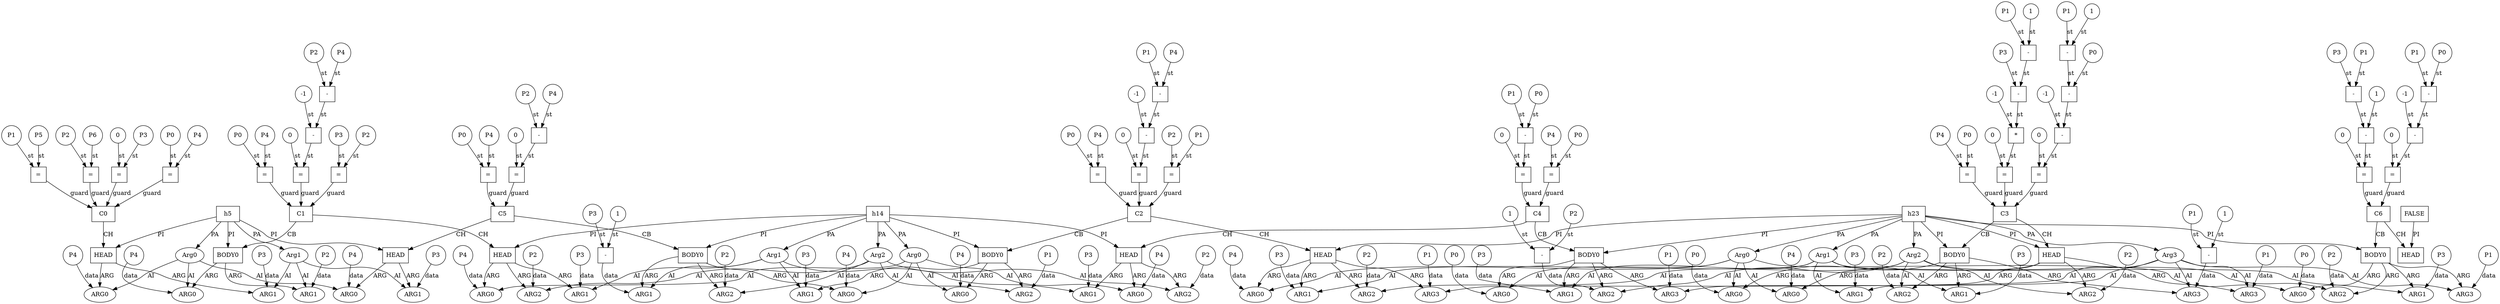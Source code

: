 // Horn Graph
digraph {
	"predicate_0" [label="h5"  nodeName="predicate_0" class=predicateName GNNNodeID=0 shape="box"]
	"predicateArgument_0" [label="Arg0"  nodeName="predicateArgument_0" class=predicateArgument GNNNodeID=1 shape="ellipse"]
		"predicate_0" -> "predicateArgument_0" [ label="PA"]
	"predicateArgument_1" [label="Arg1"  nodeName="predicateArgument_1" class=predicateArgument GNNNodeID=2 shape="ellipse"]
		"predicate_0" -> "predicateArgument_1" [ label="PA"]
	"predicate_1" [label="h14"  nodeName="predicate_1" class=predicateName GNNNodeID=3 shape="box"]
	"predicateArgument_2" [label="Arg0"  nodeName="predicateArgument_2" class=predicateArgument GNNNodeID=4 shape="ellipse"]
		"predicate_1" -> "predicateArgument_2" [ label="PA"]
	"predicateArgument_3" [label="Arg1"  nodeName="predicateArgument_3" class=predicateArgument GNNNodeID=5 shape="ellipse"]
		"predicate_1" -> "predicateArgument_3" [ label="PA"]
	"predicateArgument_4" [label="Arg2"  nodeName="predicateArgument_4" class=predicateArgument GNNNodeID=6 shape="ellipse"]
		"predicate_1" -> "predicateArgument_4" [ label="PA"]
	"predicate_2" [label="h23"  nodeName="predicate_2" class=predicateName GNNNodeID=7 shape="box"]
	"predicateArgument_5" [label="Arg0"  nodeName="predicateArgument_5" class=predicateArgument GNNNodeID=8 shape="ellipse"]
		"predicate_2" -> "predicateArgument_5" [ label="PA"]
	"predicateArgument_6" [label="Arg1"  nodeName="predicateArgument_6" class=predicateArgument GNNNodeID=9 shape="ellipse"]
		"predicate_2" -> "predicateArgument_6" [ label="PA"]
	"predicateArgument_7" [label="Arg2"  nodeName="predicateArgument_7" class=predicateArgument GNNNodeID=10 shape="ellipse"]
		"predicate_2" -> "predicateArgument_7" [ label="PA"]
	"predicateArgument_8" [label="Arg3"  nodeName="predicateArgument_8" class=predicateArgument GNNNodeID=11 shape="ellipse"]
		"predicate_2" -> "predicateArgument_8" [ label="PA"]
	"predicate_3" [label="FALSE"  nodeName="predicate_3" class=predicateName GNNNodeID=12 shape="box"]
	"clause_0" [label="C0"  nodeName="clause_0" class=clause GNNNodeID=13 shape="box"]
	"=_14" [label="="  nodeName="=_14" class=operator GNNNodeID=14 shape="square"]
		"=_14" -> "clause_0" [ label="guard"]
	"0_15" [label="0"  nodeName="0_15" class=constant GNNNodeID=15 shape="circle"]
		"0_15" -> "=_14" [ label="st"]
	"P3_16" [label="P3"  nodeName="P3_16" class=symbolicConstant GNNNodeID=16 shape="circle"]
		"P3_16" -> "=_14" [ label="st"]
	"=_17" [label="="  nodeName="=_17" class=operator GNNNodeID=17 shape="square"]
		"=_17" -> "clause_0" [ label="guard"]
	"P0_18" [label="P0"  nodeName="P0_18" class=symbolicConstant GNNNodeID=18 shape="circle"]
		"P0_18" -> "=_17" [ label="st"]
	"P4_19" [label="P4"  nodeName="P4_19" class=symbolicConstant GNNNodeID=19 shape="circle"]
		"P4_19" -> "=_17" [ label="st"]
	"=_20" [label="="  nodeName="=_20" class=operator GNNNodeID=20 shape="square"]
		"=_20" -> "clause_0" [ label="guard"]
	"P1_21" [label="P1"  nodeName="P1_21" class=symbolicConstant GNNNodeID=21 shape="circle"]
		"P1_21" -> "=_20" [ label="st"]
	"P5_22" [label="P5"  nodeName="P5_22" class=symbolicConstant GNNNodeID=22 shape="circle"]
		"P5_22" -> "=_20" [ label="st"]
	"=_23" [label="="  nodeName="=_23" class=operator GNNNodeID=23 shape="square"]
		"=_23" -> "clause_0" [ label="guard"]
	"P2_24" [label="P2"  nodeName="P2_24" class=symbolicConstant GNNNodeID=24 shape="circle"]
		"P2_24" -> "=_23" [ label="st"]
	"P6_25" [label="P6"  nodeName="P6_25" class=symbolicConstant GNNNodeID=25 shape="circle"]
		"P6_25" -> "=_23" [ label="st"]
	"clauseHead_0" [label="HEAD"  nodeName="clauseHead_0" class=clauseHead GNNNodeID=26 shape="box"]
		"clause_0" -> "clauseHead_0" [ label="CH"]
		"predicate_0" -> "clauseHead_0" [ label="PI"]
	"clauseArgument_0" [label="ARG0"  nodeName="clauseArgument_0" class=clauseArg GNNNodeID=27 shape="ellipse"]
		"clauseHead_0" -> "clauseArgument_0" [ label="ARG"]
		"predicateArgument_0" -> "clauseArgument_0" [ label="AI"]
	"P4_28" [label="P4"  nodeName="P4_28" class=symbolicConstant GNNNodeID=28 shape="circle"]
		"P4_28" -> "clauseArgument_0" [ label="data"]
	"clauseArgument_1" [label="ARG1"  nodeName="clauseArgument_1" class=clauseArg GNNNodeID=29 shape="ellipse"]
		"clauseHead_0" -> "clauseArgument_1" [ label="ARG"]
		"predicateArgument_1" -> "clauseArgument_1" [ label="AI"]
	"P3_30" [label="P3"  nodeName="P3_30" class=symbolicConstant GNNNodeID=30 shape="circle"]
		"P3_30" -> "clauseArgument_1" [ label="data"]
	"clause_1" [label="C1"  nodeName="clause_1" class=clause GNNNodeID=31 shape="box"]
	">=_32" [label="="  nodeName=">=_32" class=operator GNNNodeID=32 shape="square"]
		">=_32" -> "clause_1" [ label="guard"]
	"0_33" [label="0"  nodeName="0_33" class=constant GNNNodeID=33 shape="circle"]
		"0_33" -> ">=_32" [ label="st"]
	"-_34" [label="-"  nodeName="-_34" class=operator GNNNodeID=34 shape="square"]
		"-_34" -> ">=_32" [ label="st"]
	"-1_35" [label="-1"  nodeName="-1_35" class=constant GNNNodeID=35 shape="circle"]
		"-1_35" -> "-_34" [ label="st"]
	"-_36" [label="-"  nodeName="-_36" class=operator GNNNodeID=36 shape="square"]
		"-_36" -> "-_34" [ label="st"]
	"P2_37" [label="P2"  nodeName="P2_37" class=symbolicConstant GNNNodeID=37 shape="circle"]
		"P2_37" -> "-_36" [ label="st"]
	"P4_38" [label="P4"  nodeName="P4_38" class=symbolicConstant GNNNodeID=38 shape="circle"]
		"P4_38" -> "-_36" [ label="st"]
	"=_39" [label="="  nodeName="=_39" class=operator GNNNodeID=39 shape="square"]
		"=_39" -> "clause_1" [ label="guard"]
	"P3_40" [label="P3"  nodeName="P3_40" class=symbolicConstant GNNNodeID=40 shape="circle"]
		"P3_40" -> "=_39" [ label="st"]
	"P2_41" [label="P2"  nodeName="P2_41" class=symbolicConstant GNNNodeID=41 shape="circle"]
		"P2_41" -> "=_39" [ label="st"]
	"=_42" [label="="  nodeName="=_42" class=operator GNNNodeID=42 shape="square"]
		"=_42" -> "clause_1" [ label="guard"]
	"P0_43" [label="P0"  nodeName="P0_43" class=symbolicConstant GNNNodeID=43 shape="circle"]
		"P0_43" -> "=_42" [ label="st"]
	"P4_44" [label="P4"  nodeName="P4_44" class=symbolicConstant GNNNodeID=44 shape="circle"]
		"P4_44" -> "=_42" [ label="st"]
	"clauseHead_1" [label="HEAD"  nodeName="clauseHead_1" class=clauseHead GNNNodeID=45 shape="box"]
		"clause_1" -> "clauseHead_1" [ label="CH"]
		"predicate_1" -> "clauseHead_1" [ label="PI"]
	"clauseArgument_2" [label="ARG0"  nodeName="clauseArgument_2" class=clauseArg GNNNodeID=46 shape="ellipse"]
		"clauseHead_1" -> "clauseArgument_2" [ label="ARG"]
		"predicateArgument_2" -> "clauseArgument_2" [ label="AI"]
	"P4_47" [label="P4"  nodeName="P4_47" class=symbolicConstant GNNNodeID=47 shape="circle"]
		"P4_47" -> "clauseArgument_2" [ label="data"]
	"clauseArgument_3" [label="ARG1"  nodeName="clauseArgument_3" class=clauseArg GNNNodeID=48 shape="ellipse"]
		"clauseHead_1" -> "clauseArgument_3" [ label="ARG"]
		"predicateArgument_3" -> "clauseArgument_3" [ label="AI"]
	"P3_49" [label="P3"  nodeName="P3_49" class=symbolicConstant GNNNodeID=49 shape="circle"]
		"P3_49" -> "clauseArgument_3" [ label="data"]
	"clauseArgument_4" [label="ARG2"  nodeName="clauseArgument_4" class=clauseArg GNNNodeID=50 shape="ellipse"]
		"clauseHead_1" -> "clauseArgument_4" [ label="ARG"]
		"predicateArgument_4" -> "clauseArgument_4" [ label="AI"]
	"P2_51" [label="P2"  nodeName="P2_51" class=symbolicConstant GNNNodeID=51 shape="circle"]
		"P2_51" -> "clauseArgument_4" [ label="data"]
	"clauseBody_0" [label="BODY0"  nodeName="clauseBody_0" class=clauseBody GNNNodeID=52 shape="box"]
		"clause_1" -> "clauseBody_0" [ label="CB"]
		"predicate_0" -> "clauseBody_0" [ label="PI"]
	"clauseArgument_5" [label="ARG0"  nodeName="clauseArgument_5" class=clauseArg GNNNodeID=53 shape="ellipse"]
		"clauseBody_0" -> "clauseArgument_5" [ label="ARG"]
		"predicateArgument_0" -> "clauseArgument_5" [ label="AI"]
	"P4_54" [label="P4"  nodeName="P4_54" class=symbolicConstant GNNNodeID=54 shape="circle"]
		"P4_54" -> "clauseArgument_5" [ label="data"]
	"clauseArgument_6" [label="ARG1"  nodeName="clauseArgument_6" class=clauseArg GNNNodeID=55 shape="ellipse"]
		"clauseBody_0" -> "clauseArgument_6" [ label="ARG"]
		"predicateArgument_1" -> "clauseArgument_6" [ label="AI"]
	"P2_56" [label="P2"  nodeName="P2_56" class=symbolicConstant GNNNodeID=56 shape="circle"]
		"P2_56" -> "clauseArgument_6" [ label="data"]
	"clause_2" [label="C2"  nodeName="clause_2" class=clause GNNNodeID=57 shape="box"]
	">=_58" [label="="  nodeName=">=_58" class=operator GNNNodeID=58 shape="square"]
		">=_58" -> "clause_2" [ label="guard"]
	"0_59" [label="0"  nodeName="0_59" class=constant GNNNodeID=59 shape="circle"]
		"0_59" -> ">=_58" [ label="st"]
	"-_60" [label="-"  nodeName="-_60" class=operator GNNNodeID=60 shape="square"]
		"-_60" -> ">=_58" [ label="st"]
	"-1_61" [label="-1"  nodeName="-1_61" class=constant GNNNodeID=61 shape="circle"]
		"-1_61" -> "-_60" [ label="st"]
	"-_62" [label="-"  nodeName="-_62" class=operator GNNNodeID=62 shape="square"]
		"-_62" -> "-_60" [ label="st"]
	"P1_63" [label="P1"  nodeName="P1_63" class=symbolicConstant GNNNodeID=63 shape="circle"]
		"P1_63" -> "-_62" [ label="st"]
	"P4_64" [label="P4"  nodeName="P4_64" class=symbolicConstant GNNNodeID=64 shape="circle"]
		"P4_64" -> "-_62" [ label="st"]
	"=_65" [label="="  nodeName="=_65" class=operator GNNNodeID=65 shape="square"]
		"=_65" -> "clause_2" [ label="guard"]
	"P2_66" [label="P2"  nodeName="P2_66" class=symbolicConstant GNNNodeID=66 shape="circle"]
		"P2_66" -> "=_65" [ label="st"]
	"P1_67" [label="P1"  nodeName="P1_67" class=symbolicConstant GNNNodeID=67 shape="circle"]
		"P1_67" -> "=_65" [ label="st"]
	"=_68" [label="="  nodeName="=_68" class=operator GNNNodeID=68 shape="square"]
		"=_68" -> "clause_2" [ label="guard"]
	"P0_69" [label="P0"  nodeName="P0_69" class=symbolicConstant GNNNodeID=69 shape="circle"]
		"P0_69" -> "=_68" [ label="st"]
	"P4_70" [label="P4"  nodeName="P4_70" class=symbolicConstant GNNNodeID=70 shape="circle"]
		"P4_70" -> "=_68" [ label="st"]
	"clauseHead_2" [label="HEAD"  nodeName="clauseHead_2" class=clauseHead GNNNodeID=71 shape="box"]
		"clause_2" -> "clauseHead_2" [ label="CH"]
		"predicate_2" -> "clauseHead_2" [ label="PI"]
	"clauseArgument_7" [label="ARG0"  nodeName="clauseArgument_7" class=clauseArg GNNNodeID=72 shape="ellipse"]
		"clauseHead_2" -> "clauseArgument_7" [ label="ARG"]
		"predicateArgument_5" -> "clauseArgument_7" [ label="AI"]
	"P4_73" [label="P4"  nodeName="P4_73" class=symbolicConstant GNNNodeID=73 shape="circle"]
		"P4_73" -> "clauseArgument_7" [ label="data"]
	"clauseArgument_8" [label="ARG1"  nodeName="clauseArgument_8" class=clauseArg GNNNodeID=74 shape="ellipse"]
		"clauseHead_2" -> "clauseArgument_8" [ label="ARG"]
		"predicateArgument_6" -> "clauseArgument_8" [ label="AI"]
	"P3_75" [label="P3"  nodeName="P3_75" class=symbolicConstant GNNNodeID=75 shape="circle"]
		"P3_75" -> "clauseArgument_8" [ label="data"]
	"clauseArgument_9" [label="ARG2"  nodeName="clauseArgument_9" class=clauseArg GNNNodeID=76 shape="ellipse"]
		"clauseHead_2" -> "clauseArgument_9" [ label="ARG"]
		"predicateArgument_7" -> "clauseArgument_9" [ label="AI"]
	"P2_77" [label="P2"  nodeName="P2_77" class=symbolicConstant GNNNodeID=77 shape="circle"]
		"P2_77" -> "clauseArgument_9" [ label="data"]
	"clauseArgument_10" [label="ARG3"  nodeName="clauseArgument_10" class=clauseArg GNNNodeID=78 shape="ellipse"]
		"clauseHead_2" -> "clauseArgument_10" [ label="ARG"]
		"predicateArgument_8" -> "clauseArgument_10" [ label="AI"]
	"P1_79" [label="P1"  nodeName="P1_79" class=symbolicConstant GNNNodeID=79 shape="circle"]
		"P1_79" -> "clauseArgument_10" [ label="data"]
	"clauseBody_1" [label="BODY0"  nodeName="clauseBody_1" class=clauseBody GNNNodeID=80 shape="box"]
		"clause_2" -> "clauseBody_1" [ label="CB"]
		"predicate_1" -> "clauseBody_1" [ label="PI"]
	"clauseArgument_11" [label="ARG0"  nodeName="clauseArgument_11" class=clauseArg GNNNodeID=81 shape="ellipse"]
		"clauseBody_1" -> "clauseArgument_11" [ label="ARG"]
		"predicateArgument_2" -> "clauseArgument_11" [ label="AI"]
	"P4_82" [label="P4"  nodeName="P4_82" class=symbolicConstant GNNNodeID=82 shape="circle"]
		"P4_82" -> "clauseArgument_11" [ label="data"]
	"clauseArgument_12" [label="ARG1"  nodeName="clauseArgument_12" class=clauseArg GNNNodeID=83 shape="ellipse"]
		"clauseBody_1" -> "clauseArgument_12" [ label="ARG"]
		"predicateArgument_3" -> "clauseArgument_12" [ label="AI"]
	"P3_84" [label="P3"  nodeName="P3_84" class=symbolicConstant GNNNodeID=84 shape="circle"]
		"P3_84" -> "clauseArgument_12" [ label="data"]
	"clauseArgument_13" [label="ARG2"  nodeName="clauseArgument_13" class=clauseArg GNNNodeID=85 shape="ellipse"]
		"clauseBody_1" -> "clauseArgument_13" [ label="ARG"]
		"predicateArgument_4" -> "clauseArgument_13" [ label="AI"]
	"P1_86" [label="P1"  nodeName="P1_86" class=symbolicConstant GNNNodeID=86 shape="circle"]
		"P1_86" -> "clauseArgument_13" [ label="data"]
	"clause_3" [label="C3"  nodeName="clause_3" class=clause GNNNodeID=87 shape="box"]
	">=_88" [label="="  nodeName=">=_88" class=operator GNNNodeID=88 shape="square"]
		">=_88" -> "clause_3" [ label="guard"]
	"0_89" [label="0"  nodeName="0_89" class=constant GNNNodeID=89 shape="circle"]
		"0_89" -> ">=_88" [ label="st"]
	"*_90" [label="*"  nodeName="*_90" class=operator GNNNodeID=90 shape="square"]
		"*_90" -> ">=_88" [ label="st"]
	"-1_91" [label="-1"  nodeName="-1_91" class=constant GNNNodeID=91 shape="circle"]
		"-1_91" -> "*_90" [ label="st"]
	"-_92" [label="-"  nodeName="-_92" class=operator GNNNodeID=92 shape="square"]
		"-_92" -> "*_90" [ label="st"]
	"P3_93" [label="P3"  nodeName="P3_93" class=symbolicConstant GNNNodeID=93 shape="circle"]
		"P3_93" -> "-_92" [ label="st"]
	"-_94" [label="-"  nodeName="-_94" class=operator GNNNodeID=94 shape="square"]
		"-_94" -> "-_92" [ label="st"]
	"P1_95" [label="P1"  nodeName="P1_95" class=symbolicConstant GNNNodeID=95 shape="circle"]
		"P1_95" -> "-_94" [ label="st"]
	"1_96" [label="1"  nodeName="1_96" class=constant GNNNodeID=96 shape="circle"]
		"1_96" -> "-_94" [ label="st"]
	">=_97" [label="="  nodeName=">=_97" class=operator GNNNodeID=97 shape="square"]
		">=_97" -> "clause_3" [ label="guard"]
	"0_98" [label="0"  nodeName="0_98" class=constant GNNNodeID=98 shape="circle"]
		"0_98" -> ">=_97" [ label="st"]
	"-_99" [label="-"  nodeName="-_99" class=operator GNNNodeID=99 shape="square"]
		"-_99" -> ">=_97" [ label="st"]
	"-1_100" [label="-1"  nodeName="-1_100" class=constant GNNNodeID=100 shape="circle"]
		"-1_100" -> "-_99" [ label="st"]
	"-_101" [label="-"  nodeName="-_101" class=operator GNNNodeID=101 shape="square"]
		"-_101" -> "-_99" [ label="st"]
	"-_102" [label="-"  nodeName="-_102" class=operator GNNNodeID=102 shape="square"]
		"-_102" -> "-_101" [ label="st"]
	"P1_103" [label="P1"  nodeName="P1_103" class=symbolicConstant GNNNodeID=103 shape="circle"]
		"P1_103" -> "-_102" [ label="st"]
	"1_104" [label="1"  nodeName="1_104" class=constant GNNNodeID=104 shape="circle"]
		"1_104" -> "-_102" [ label="st"]
	"P0_105" [label="P0"  nodeName="P0_105" class=symbolicConstant GNNNodeID=105 shape="circle"]
		"P0_105" -> "-_101" [ label="st"]
	"=_106" [label="="  nodeName="=_106" class=operator GNNNodeID=106 shape="square"]
		"=_106" -> "clause_3" [ label="guard"]
	"P4_107" [label="P4"  nodeName="P4_107" class=symbolicConstant GNNNodeID=107 shape="circle"]
		"P4_107" -> "=_106" [ label="st"]
	"P0_108" [label="P0"  nodeName="P0_108" class=symbolicConstant GNNNodeID=108 shape="circle"]
		"P0_108" -> "=_106" [ label="st"]
	"clauseHead_3" [label="HEAD"  nodeName="clauseHead_3" class=clauseHead GNNNodeID=109 shape="box"]
		"clause_3" -> "clauseHead_3" [ label="CH"]
		"predicate_2" -> "clauseHead_3" [ label="PI"]
	"clauseArgument_14" [label="ARG0"  nodeName="clauseArgument_14" class=clauseArg GNNNodeID=110 shape="ellipse"]
		"clauseHead_3" -> "clauseArgument_14" [ label="ARG"]
		"predicateArgument_5" -> "clauseArgument_14" [ label="AI"]
	"P4_111" [label="P4"  nodeName="P4_111" class=symbolicConstant GNNNodeID=111 shape="circle"]
		"P4_111" -> "clauseArgument_14" [ label="data"]
	"clauseArgument_15" [label="ARG1"  nodeName="clauseArgument_15" class=clauseArg GNNNodeID=112 shape="ellipse"]
		"clauseHead_3" -> "clauseArgument_15" [ label="ARG"]
		"predicateArgument_6" -> "clauseArgument_15" [ label="AI"]
	"P3_113" [label="P3"  nodeName="P3_113" class=symbolicConstant GNNNodeID=113 shape="circle"]
		"P3_113" -> "clauseArgument_15" [ label="data"]
	"clauseArgument_16" [label="ARG2"  nodeName="clauseArgument_16" class=clauseArg GNNNodeID=114 shape="ellipse"]
		"clauseHead_3" -> "clauseArgument_16" [ label="ARG"]
		"predicateArgument_7" -> "clauseArgument_16" [ label="AI"]
	"P2_115" [label="P2"  nodeName="P2_115" class=symbolicConstant GNNNodeID=115 shape="circle"]
		"P2_115" -> "clauseArgument_16" [ label="data"]
	"clauseArgument_17" [label="ARG3"  nodeName="clauseArgument_17" class=clauseArg GNNNodeID=116 shape="ellipse"]
		"clauseHead_3" -> "clauseArgument_17" [ label="ARG"]
		"predicateArgument_8" -> "clauseArgument_17" [ label="AI"]
	"P1_117" [label="P1"  nodeName="P1_117" class=symbolicConstant GNNNodeID=117 shape="circle"]
		"P1_117" -> "clauseArgument_17" [ label="data"]
	"clauseBody_2" [label="BODY0"  nodeName="clauseBody_2" class=clauseBody GNNNodeID=118 shape="box"]
		"clause_3" -> "clauseBody_2" [ label="CB"]
		"predicate_2" -> "clauseBody_2" [ label="PI"]
	"clauseArgument_18" [label="ARG0"  nodeName="clauseArgument_18" class=clauseArg GNNNodeID=119 shape="ellipse"]
		"clauseBody_2" -> "clauseArgument_18" [ label="ARG"]
		"predicateArgument_5" -> "clauseArgument_18" [ label="AI"]
	"P0_120" [label="P0"  nodeName="P0_120" class=symbolicConstant GNNNodeID=120 shape="circle"]
		"P0_120" -> "clauseArgument_18" [ label="data"]
	"clauseArgument_19" [label="ARG1"  nodeName="clauseArgument_19" class=clauseArg GNNNodeID=121 shape="ellipse"]
		"clauseBody_2" -> "clauseArgument_19" [ label="ARG"]
		"predicateArgument_6" -> "clauseArgument_19" [ label="AI"]
	"P3_122" [label="P3"  nodeName="P3_122" class=symbolicConstant GNNNodeID=122 shape="circle"]
		"P3_122" -> "clauseArgument_19" [ label="data"]
	"clauseArgument_20" [label="ARG2"  nodeName="clauseArgument_20" class=clauseArg GNNNodeID=123 shape="ellipse"]
		"clauseBody_2" -> "clauseArgument_20" [ label="ARG"]
		"predicateArgument_7" -> "clauseArgument_20" [ label="AI"]
	"P2_124" [label="P2"  nodeName="P2_124" class=symbolicConstant GNNNodeID=124 shape="circle"]
		"P2_124" -> "clauseArgument_20" [ label="data"]
	"clauseArgument_21" [label="ARG3"  nodeName="clauseArgument_21" class=clauseArg GNNNodeID=125 shape="ellipse"]
		"clauseBody_2" -> "clauseArgument_21" [ label="ARG"]
		"predicateArgument_8" -> "clauseArgument_21" [ label="AI"]
	"-_126" [label="-"  nodeName="-_126" class=operator GNNNodeID=126 shape="square"]
		"-_126" -> "clauseArgument_21" [ label="data"]
	"P1_127" [label="P1"  nodeName="P1_127" class=symbolicConstant GNNNodeID=127 shape="circle"]
		"P1_127" -> "-_126" [ label="st"]
	"1_128" [label="1"  nodeName="1_128" class=constant GNNNodeID=128 shape="circle"]
		"1_128" -> "-_126" [ label="st"]
	"clause_4" [label="C4"  nodeName="clause_4" class=clause GNNNodeID=129 shape="box"]
	">=_130" [label="="  nodeName=">=_130" class=operator GNNNodeID=130 shape="square"]
		">=_130" -> "clause_4" [ label="guard"]
	"0_131" [label="0"  nodeName="0_131" class=constant GNNNodeID=131 shape="circle"]
		"0_131" -> ">=_130" [ label="st"]
	"-_132" [label="-"  nodeName="-_132" class=operator GNNNodeID=132 shape="square"]
		"-_132" -> ">=_130" [ label="st"]
	"P1_133" [label="P1"  nodeName="P1_133" class=symbolicConstant GNNNodeID=133 shape="circle"]
		"P1_133" -> "-_132" [ label="st"]
	"P0_134" [label="P0"  nodeName="P0_134" class=symbolicConstant GNNNodeID=134 shape="circle"]
		"P0_134" -> "-_132" [ label="st"]
	"=_135" [label="="  nodeName="=_135" class=operator GNNNodeID=135 shape="square"]
		"=_135" -> "clause_4" [ label="guard"]
	"P4_136" [label="P4"  nodeName="P4_136" class=symbolicConstant GNNNodeID=136 shape="circle"]
		"P4_136" -> "=_135" [ label="st"]
	"P0_137" [label="P0"  nodeName="P0_137" class=symbolicConstant GNNNodeID=137 shape="circle"]
		"P0_137" -> "=_135" [ label="st"]
	"clauseHead_4" [label="HEAD"  nodeName="clauseHead_4" class=clauseHead GNNNodeID=138 shape="box"]
		"clause_4" -> "clauseHead_4" [ label="CH"]
		"predicate_1" -> "clauseHead_4" [ label="PI"]
	"clauseArgument_22" [label="ARG0"  nodeName="clauseArgument_22" class=clauseArg GNNNodeID=139 shape="ellipse"]
		"clauseHead_4" -> "clauseArgument_22" [ label="ARG"]
		"predicateArgument_2" -> "clauseArgument_22" [ label="AI"]
	"P4_140" [label="P4"  nodeName="P4_140" class=symbolicConstant GNNNodeID=140 shape="circle"]
		"P4_140" -> "clauseArgument_22" [ label="data"]
	"clauseArgument_23" [label="ARG1"  nodeName="clauseArgument_23" class=clauseArg GNNNodeID=141 shape="ellipse"]
		"clauseHead_4" -> "clauseArgument_23" [ label="ARG"]
		"predicateArgument_3" -> "clauseArgument_23" [ label="AI"]
	"P3_142" [label="P3"  nodeName="P3_142" class=symbolicConstant GNNNodeID=142 shape="circle"]
		"P3_142" -> "clauseArgument_23" [ label="data"]
	"clauseArgument_24" [label="ARG2"  nodeName="clauseArgument_24" class=clauseArg GNNNodeID=143 shape="ellipse"]
		"clauseHead_4" -> "clauseArgument_24" [ label="ARG"]
		"predicateArgument_4" -> "clauseArgument_24" [ label="AI"]
	"P2_144" [label="P2"  nodeName="P2_144" class=symbolicConstant GNNNodeID=144 shape="circle"]
		"P2_144" -> "clauseArgument_24" [ label="data"]
	"clauseBody_3" [label="BODY0"  nodeName="clauseBody_3" class=clauseBody GNNNodeID=145 shape="box"]
		"clause_4" -> "clauseBody_3" [ label="CB"]
		"predicate_2" -> "clauseBody_3" [ label="PI"]
	"clauseArgument_25" [label="ARG0"  nodeName="clauseArgument_25" class=clauseArg GNNNodeID=146 shape="ellipse"]
		"clauseBody_3" -> "clauseArgument_25" [ label="ARG"]
		"predicateArgument_5" -> "clauseArgument_25" [ label="AI"]
	"P0_147" [label="P0"  nodeName="P0_147" class=symbolicConstant GNNNodeID=147 shape="circle"]
		"P0_147" -> "clauseArgument_25" [ label="data"]
	"clauseArgument_26" [label="ARG1"  nodeName="clauseArgument_26" class=clauseArg GNNNodeID=148 shape="ellipse"]
		"clauseBody_3" -> "clauseArgument_26" [ label="ARG"]
		"predicateArgument_6" -> "clauseArgument_26" [ label="AI"]
	"P3_149" [label="P3"  nodeName="P3_149" class=symbolicConstant GNNNodeID=149 shape="circle"]
		"P3_149" -> "clauseArgument_26" [ label="data"]
	"clauseArgument_27" [label="ARG2"  nodeName="clauseArgument_27" class=clauseArg GNNNodeID=150 shape="ellipse"]
		"clauseBody_3" -> "clauseArgument_27" [ label="ARG"]
		"predicateArgument_7" -> "clauseArgument_27" [ label="AI"]
	"-_151" [label="-"  nodeName="-_151" class=operator GNNNodeID=151 shape="square"]
		"-_151" -> "clauseArgument_27" [ label="data"]
	"P2_152" [label="P2"  nodeName="P2_152" class=symbolicConstant GNNNodeID=152 shape="circle"]
		"P2_152" -> "-_151" [ label="st"]
	"1_153" [label="1"  nodeName="1_153" class=constant GNNNodeID=153 shape="circle"]
		"1_153" -> "-_151" [ label="st"]
	"clauseArgument_28" [label="ARG3"  nodeName="clauseArgument_28" class=clauseArg GNNNodeID=154 shape="ellipse"]
		"clauseBody_3" -> "clauseArgument_28" [ label="ARG"]
		"predicateArgument_8" -> "clauseArgument_28" [ label="AI"]
	"P1_155" [label="P1"  nodeName="P1_155" class=symbolicConstant GNNNodeID=155 shape="circle"]
		"P1_155" -> "clauseArgument_28" [ label="data"]
	"clause_5" [label="C5"  nodeName="clause_5" class=clause GNNNodeID=156 shape="box"]
	">=_157" [label="="  nodeName=">=_157" class=operator GNNNodeID=157 shape="square"]
		">=_157" -> "clause_5" [ label="guard"]
	"0_158" [label="0"  nodeName="0_158" class=constant GNNNodeID=158 shape="circle"]
		"0_158" -> ">=_157" [ label="st"]
	"-_159" [label="-"  nodeName="-_159" class=operator GNNNodeID=159 shape="square"]
		"-_159" -> ">=_157" [ label="st"]
	"P2_160" [label="P2"  nodeName="P2_160" class=symbolicConstant GNNNodeID=160 shape="circle"]
		"P2_160" -> "-_159" [ label="st"]
	"P4_161" [label="P4"  nodeName="P4_161" class=symbolicConstant GNNNodeID=161 shape="circle"]
		"P4_161" -> "-_159" [ label="st"]
	"=_162" [label="="  nodeName="=_162" class=operator GNNNodeID=162 shape="square"]
		"=_162" -> "clause_5" [ label="guard"]
	"P0_163" [label="P0"  nodeName="P0_163" class=symbolicConstant GNNNodeID=163 shape="circle"]
		"P0_163" -> "=_162" [ label="st"]
	"P4_164" [label="P4"  nodeName="P4_164" class=symbolicConstant GNNNodeID=164 shape="circle"]
		"P4_164" -> "=_162" [ label="st"]
	"clauseHead_5" [label="HEAD"  nodeName="clauseHead_5" class=clauseHead GNNNodeID=165 shape="box"]
		"clause_5" -> "clauseHead_5" [ label="CH"]
		"predicate_0" -> "clauseHead_5" [ label="PI"]
	"clauseArgument_29" [label="ARG0"  nodeName="clauseArgument_29" class=clauseArg GNNNodeID=166 shape="ellipse"]
		"clauseHead_5" -> "clauseArgument_29" [ label="ARG"]
		"predicateArgument_0" -> "clauseArgument_29" [ label="AI"]
	"P4_167" [label="P4"  nodeName="P4_167" class=symbolicConstant GNNNodeID=167 shape="circle"]
		"P4_167" -> "clauseArgument_29" [ label="data"]
	"clauseArgument_30" [label="ARG1"  nodeName="clauseArgument_30" class=clauseArg GNNNodeID=168 shape="ellipse"]
		"clauseHead_5" -> "clauseArgument_30" [ label="ARG"]
		"predicateArgument_1" -> "clauseArgument_30" [ label="AI"]
	"P3_169" [label="P3"  nodeName="P3_169" class=symbolicConstant GNNNodeID=169 shape="circle"]
		"P3_169" -> "clauseArgument_30" [ label="data"]
	"clauseBody_4" [label="BODY0"  nodeName="clauseBody_4" class=clauseBody GNNNodeID=170 shape="box"]
		"clause_5" -> "clauseBody_4" [ label="CB"]
		"predicate_1" -> "clauseBody_4" [ label="PI"]
	"clauseArgument_31" [label="ARG0"  nodeName="clauseArgument_31" class=clauseArg GNNNodeID=171 shape="ellipse"]
		"clauseBody_4" -> "clauseArgument_31" [ label="ARG"]
		"predicateArgument_2" -> "clauseArgument_31" [ label="AI"]
	"P4_172" [label="P4"  nodeName="P4_172" class=symbolicConstant GNNNodeID=172 shape="circle"]
		"P4_172" -> "clauseArgument_31" [ label="data"]
	"clauseArgument_32" [label="ARG1"  nodeName="clauseArgument_32" class=clauseArg GNNNodeID=173 shape="ellipse"]
		"clauseBody_4" -> "clauseArgument_32" [ label="ARG"]
		"predicateArgument_3" -> "clauseArgument_32" [ label="AI"]
	"-_174" [label="-"  nodeName="-_174" class=operator GNNNodeID=174 shape="square"]
		"-_174" -> "clauseArgument_32" [ label="data"]
	"P3_175" [label="P3"  nodeName="P3_175" class=symbolicConstant GNNNodeID=175 shape="circle"]
		"P3_175" -> "-_174" [ label="st"]
	"1_176" [label="1"  nodeName="1_176" class=constant GNNNodeID=176 shape="circle"]
		"1_176" -> "-_174" [ label="st"]
	"clauseArgument_33" [label="ARG2"  nodeName="clauseArgument_33" class=clauseArg GNNNodeID=177 shape="ellipse"]
		"clauseBody_4" -> "clauseArgument_33" [ label="ARG"]
		"predicateArgument_4" -> "clauseArgument_33" [ label="AI"]
	"P2_178" [label="P2"  nodeName="P2_178" class=symbolicConstant GNNNodeID=178 shape="circle"]
		"P2_178" -> "clauseArgument_33" [ label="data"]
	"clause_6" [label="C6"  nodeName="clause_6" class=clause GNNNodeID=179 shape="box"]
	">=_180" [label="="  nodeName=">=_180" class=operator GNNNodeID=180 shape="square"]
		">=_180" -> "clause_6" [ label="guard"]
	"0_181" [label="0"  nodeName="0_181" class=constant GNNNodeID=181 shape="circle"]
		"0_181" -> ">=_180" [ label="st"]
	"-_182" [label="-"  nodeName="-_182" class=operator GNNNodeID=182 shape="square"]
		"-_182" -> ">=_180" [ label="st"]
	"-_183" [label="-"  nodeName="-_183" class=operator GNNNodeID=183 shape="square"]
		"-_183" -> "-_182" [ label="st"]
	"P3_184" [label="P3"  nodeName="P3_184" class=symbolicConstant GNNNodeID=184 shape="circle"]
		"P3_184" -> "-_183" [ label="st"]
	"P1_185" [label="P1"  nodeName="P1_185" class=symbolicConstant GNNNodeID=185 shape="circle"]
		"P1_185" -> "-_183" [ label="st"]
	"1_186" [label="1"  nodeName="1_186" class=constant GNNNodeID=186 shape="circle"]
		"1_186" -> "-_182" [ label="st"]
	">=_187" [label="="  nodeName=">=_187" class=operator GNNNodeID=187 shape="square"]
		">=_187" -> "clause_6" [ label="guard"]
	"0_188" [label="0"  nodeName="0_188" class=constant GNNNodeID=188 shape="circle"]
		"0_188" -> ">=_187" [ label="st"]
	"-_189" [label="-"  nodeName="-_189" class=operator GNNNodeID=189 shape="square"]
		"-_189" -> ">=_187" [ label="st"]
	"-1_190" [label="-1"  nodeName="-1_190" class=constant GNNNodeID=190 shape="circle"]
		"-1_190" -> "-_189" [ label="st"]
	"-_191" [label="-"  nodeName="-_191" class=operator GNNNodeID=191 shape="square"]
		"-_191" -> "-_189" [ label="st"]
	"P1_192" [label="P1"  nodeName="P1_192" class=symbolicConstant GNNNodeID=192 shape="circle"]
		"P1_192" -> "-_191" [ label="st"]
	"P0_193" [label="P0"  nodeName="P0_193" class=symbolicConstant GNNNodeID=193 shape="circle"]
		"P0_193" -> "-_191" [ label="st"]
	"clauseHead_6" [label="HEAD"  nodeName="clauseHead_6" class=clauseHead GNNNodeID=194 shape="box"]
		"clause_6" -> "clauseHead_6" [ label="CH"]
		"predicate_3" -> "clauseHead_6" [ label="PI"]
	"clauseBody_5" [label="BODY0"  nodeName="clauseBody_5" class=clauseBody GNNNodeID=195 shape="box"]
		"clause_6" -> "clauseBody_5" [ label="CB"]
		"predicate_2" -> "clauseBody_5" [ label="PI"]
	"clauseArgument_34" [label="ARG0"  nodeName="clauseArgument_34" class=clauseArg GNNNodeID=196 shape="ellipse"]
		"clauseBody_5" -> "clauseArgument_34" [ label="ARG"]
		"predicateArgument_5" -> "clauseArgument_34" [ label="AI"]
	"P0_197" [label="P0"  nodeName="P0_197" class=symbolicConstant GNNNodeID=197 shape="circle"]
		"P0_197" -> "clauseArgument_34" [ label="data"]
	"clauseArgument_35" [label="ARG1"  nodeName="clauseArgument_35" class=clauseArg GNNNodeID=198 shape="ellipse"]
		"clauseBody_5" -> "clauseArgument_35" [ label="ARG"]
		"predicateArgument_6" -> "clauseArgument_35" [ label="AI"]
	"P3_199" [label="P3"  nodeName="P3_199" class=symbolicConstant GNNNodeID=199 shape="circle"]
		"P3_199" -> "clauseArgument_35" [ label="data"]
	"clauseArgument_36" [label="ARG2"  nodeName="clauseArgument_36" class=clauseArg GNNNodeID=200 shape="ellipse"]
		"clauseBody_5" -> "clauseArgument_36" [ label="ARG"]
		"predicateArgument_7" -> "clauseArgument_36" [ label="AI"]
	"P2_201" [label="P2"  nodeName="P2_201" class=symbolicConstant GNNNodeID=201 shape="circle"]
		"P2_201" -> "clauseArgument_36" [ label="data"]
	"clauseArgument_37" [label="ARG3"  nodeName="clauseArgument_37" class=clauseArg GNNNodeID=202 shape="ellipse"]
		"clauseBody_5" -> "clauseArgument_37" [ label="ARG"]
		"predicateArgument_8" -> "clauseArgument_37" [ label="AI"]
	"P1_203" [label="P1"  nodeName="P1_203" class=symbolicConstant GNNNodeID=203 shape="circle"]
		"P1_203" -> "clauseArgument_37" [ label="data"]
}
